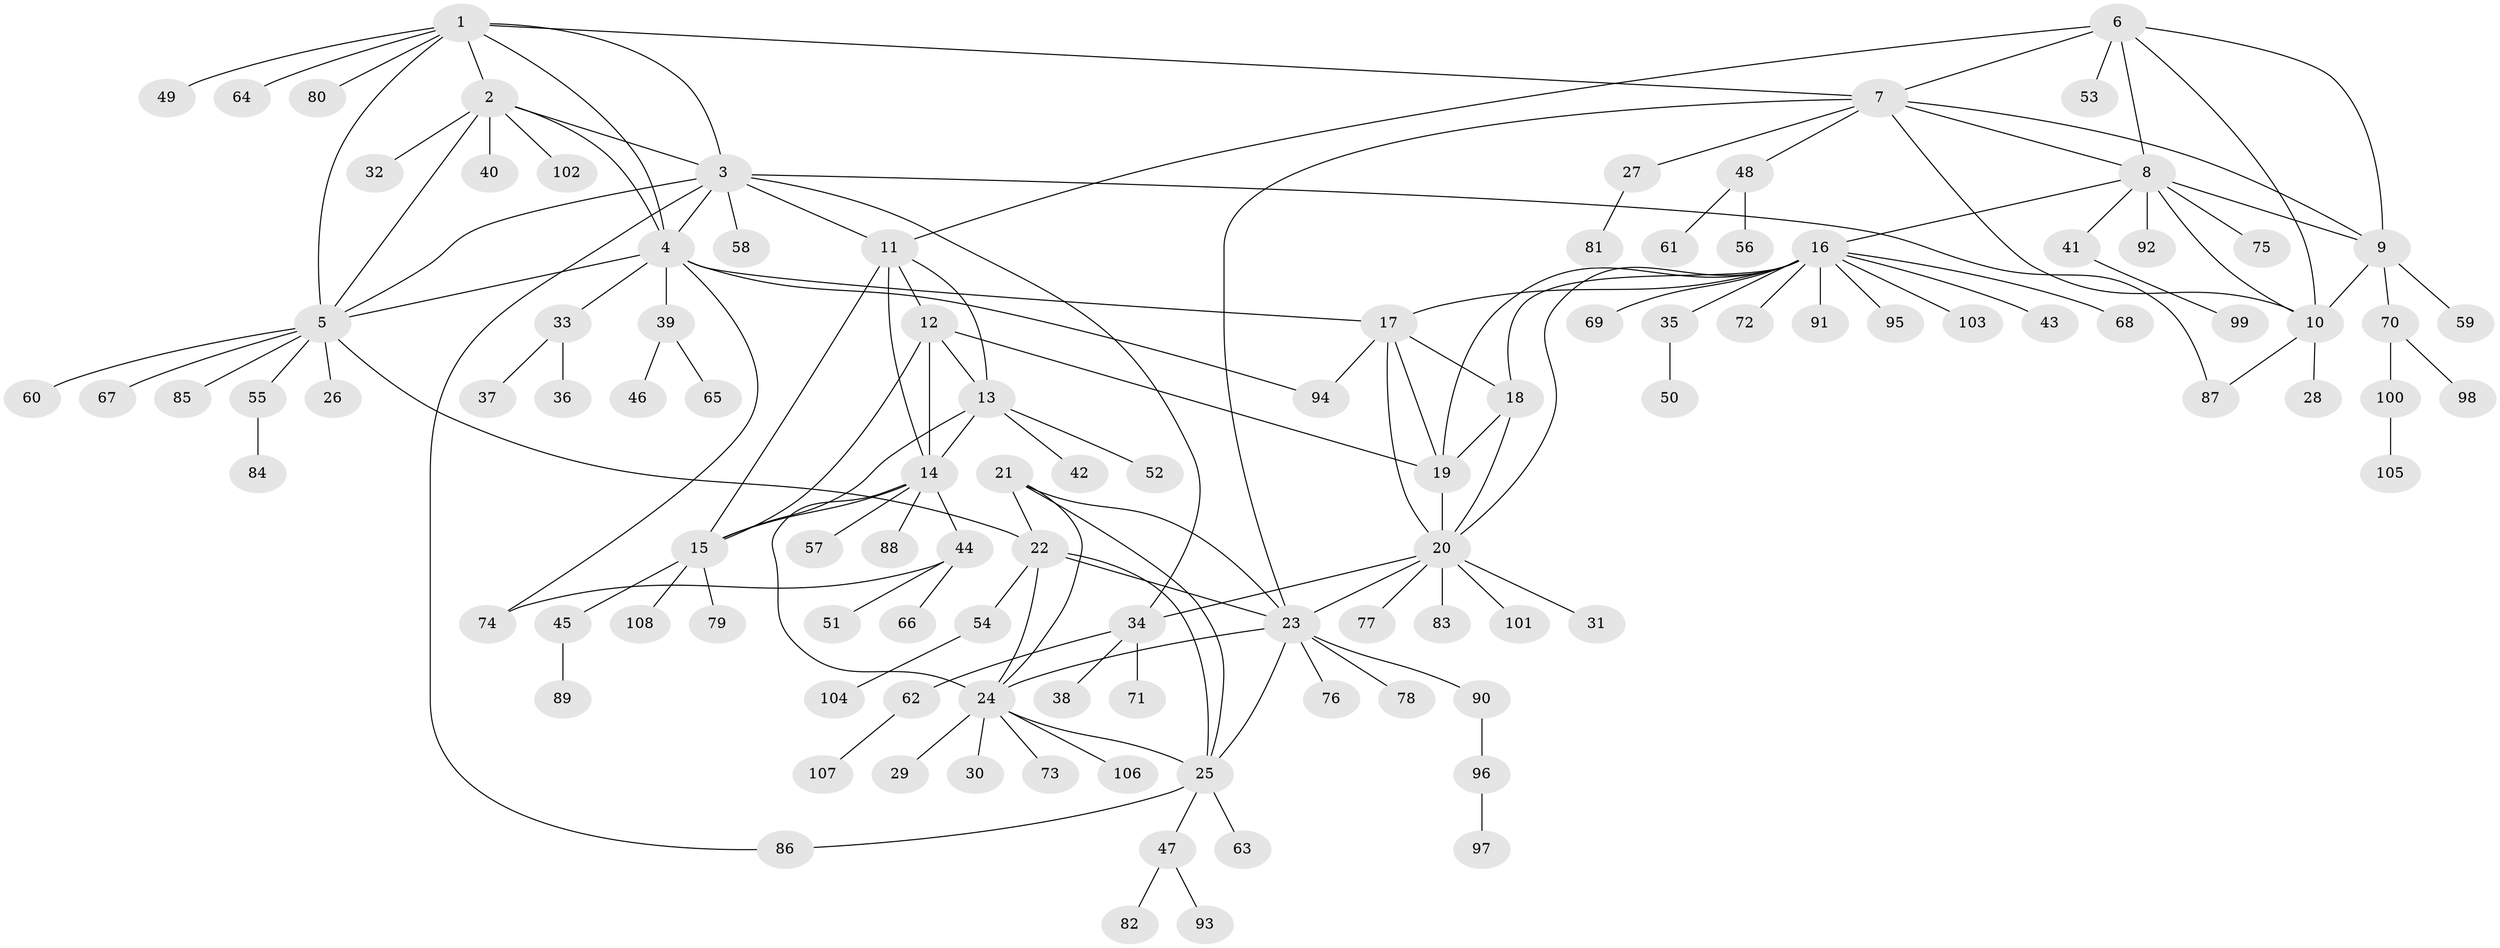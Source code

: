 // coarse degree distribution, {12: 0.012048192771084338, 10: 0.024096385542168676, 7: 0.03614457831325301, 5: 0.04819277108433735, 11: 0.024096385542168676, 6: 0.024096385542168676, 4: 0.060240963855421686, 8: 0.012048192771084338, 1: 0.6385542168674698, 2: 0.0963855421686747, 3: 0.024096385542168676}
// Generated by graph-tools (version 1.1) at 2025/42/03/06/25 10:42:10]
// undirected, 108 vertices, 148 edges
graph export_dot {
graph [start="1"]
  node [color=gray90,style=filled];
  1;
  2;
  3;
  4;
  5;
  6;
  7;
  8;
  9;
  10;
  11;
  12;
  13;
  14;
  15;
  16;
  17;
  18;
  19;
  20;
  21;
  22;
  23;
  24;
  25;
  26;
  27;
  28;
  29;
  30;
  31;
  32;
  33;
  34;
  35;
  36;
  37;
  38;
  39;
  40;
  41;
  42;
  43;
  44;
  45;
  46;
  47;
  48;
  49;
  50;
  51;
  52;
  53;
  54;
  55;
  56;
  57;
  58;
  59;
  60;
  61;
  62;
  63;
  64;
  65;
  66;
  67;
  68;
  69;
  70;
  71;
  72;
  73;
  74;
  75;
  76;
  77;
  78;
  79;
  80;
  81;
  82;
  83;
  84;
  85;
  86;
  87;
  88;
  89;
  90;
  91;
  92;
  93;
  94;
  95;
  96;
  97;
  98;
  99;
  100;
  101;
  102;
  103;
  104;
  105;
  106;
  107;
  108;
  1 -- 2;
  1 -- 3;
  1 -- 4;
  1 -- 5;
  1 -- 7;
  1 -- 49;
  1 -- 64;
  1 -- 80;
  2 -- 3;
  2 -- 4;
  2 -- 5;
  2 -- 32;
  2 -- 40;
  2 -- 102;
  3 -- 4;
  3 -- 5;
  3 -- 11;
  3 -- 34;
  3 -- 58;
  3 -- 86;
  3 -- 87;
  4 -- 5;
  4 -- 17;
  4 -- 33;
  4 -- 39;
  4 -- 74;
  4 -- 94;
  5 -- 22;
  5 -- 26;
  5 -- 55;
  5 -- 60;
  5 -- 67;
  5 -- 85;
  6 -- 7;
  6 -- 8;
  6 -- 9;
  6 -- 10;
  6 -- 11;
  6 -- 53;
  7 -- 8;
  7 -- 9;
  7 -- 10;
  7 -- 23;
  7 -- 27;
  7 -- 48;
  8 -- 9;
  8 -- 10;
  8 -- 16;
  8 -- 41;
  8 -- 75;
  8 -- 92;
  9 -- 10;
  9 -- 59;
  9 -- 70;
  10 -- 28;
  10 -- 87;
  11 -- 12;
  11 -- 13;
  11 -- 14;
  11 -- 15;
  12 -- 13;
  12 -- 14;
  12 -- 15;
  12 -- 19;
  13 -- 14;
  13 -- 15;
  13 -- 42;
  13 -- 52;
  14 -- 15;
  14 -- 24;
  14 -- 44;
  14 -- 57;
  14 -- 88;
  15 -- 45;
  15 -- 79;
  15 -- 108;
  16 -- 17;
  16 -- 18;
  16 -- 19;
  16 -- 20;
  16 -- 35;
  16 -- 43;
  16 -- 68;
  16 -- 69;
  16 -- 72;
  16 -- 91;
  16 -- 95;
  16 -- 103;
  17 -- 18;
  17 -- 19;
  17 -- 20;
  17 -- 94;
  18 -- 19;
  18 -- 20;
  19 -- 20;
  20 -- 23;
  20 -- 31;
  20 -- 34;
  20 -- 77;
  20 -- 83;
  20 -- 101;
  21 -- 22;
  21 -- 23;
  21 -- 24;
  21 -- 25;
  22 -- 23;
  22 -- 24;
  22 -- 25;
  22 -- 54;
  23 -- 24;
  23 -- 25;
  23 -- 76;
  23 -- 78;
  23 -- 90;
  24 -- 25;
  24 -- 29;
  24 -- 30;
  24 -- 73;
  24 -- 106;
  25 -- 47;
  25 -- 63;
  25 -- 86;
  27 -- 81;
  33 -- 36;
  33 -- 37;
  34 -- 38;
  34 -- 62;
  34 -- 71;
  35 -- 50;
  39 -- 46;
  39 -- 65;
  41 -- 99;
  44 -- 51;
  44 -- 66;
  44 -- 74;
  45 -- 89;
  47 -- 82;
  47 -- 93;
  48 -- 56;
  48 -- 61;
  54 -- 104;
  55 -- 84;
  62 -- 107;
  70 -- 98;
  70 -- 100;
  90 -- 96;
  96 -- 97;
  100 -- 105;
}
